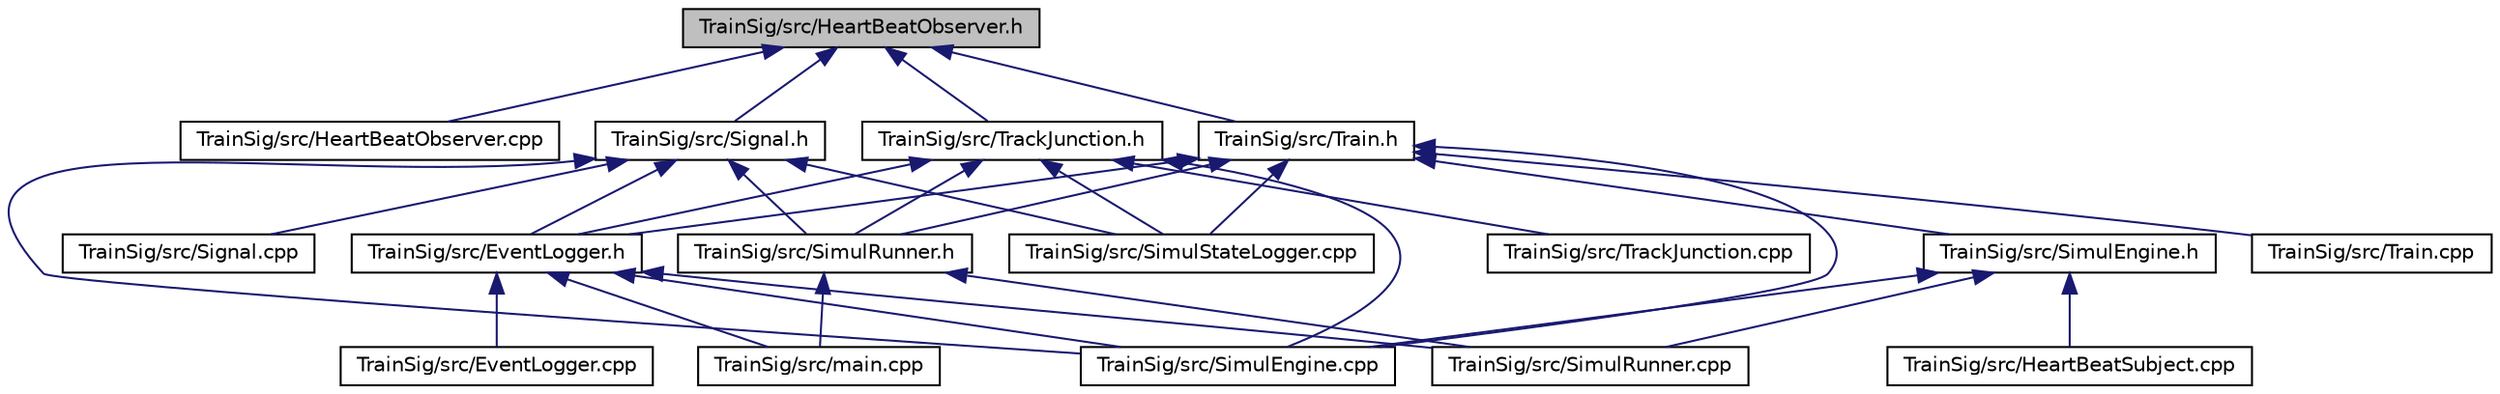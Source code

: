 digraph "TrainSig/src/HeartBeatObserver.h"
{
 // LATEX_PDF_SIZE
  edge [fontname="Helvetica",fontsize="10",labelfontname="Helvetica",labelfontsize="10"];
  node [fontname="Helvetica",fontsize="10",shape=record];
  Node1 [label="TrainSig/src/HeartBeatObserver.h",height=0.2,width=0.4,color="black", fillcolor="grey75", style="filled", fontcolor="black",tooltip="HeartBeatObserver interface definition."];
  Node1 -> Node2 [dir="back",color="midnightblue",fontsize="10",style="solid",fontname="Helvetica"];
  Node2 [label="TrainSig/src/HeartBeatObserver.cpp",height=0.2,width=0.4,color="black", fillcolor="white", style="filled",URL="$_heart_beat_observer_8cpp.html",tooltip="HeartBeatObserver interface definition."];
  Node1 -> Node3 [dir="back",color="midnightblue",fontsize="10",style="solid",fontname="Helvetica"];
  Node3 [label="TrainSig/src/Signal.h",height=0.2,width=0.4,color="black", fillcolor="white", style="filled",URL="$_signal_8h.html",tooltip="Signal class declaration."];
  Node3 -> Node4 [dir="back",color="midnightblue",fontsize="10",style="solid",fontname="Helvetica"];
  Node4 [label="TrainSig/src/EventLogger.h",height=0.2,width=0.4,color="black", fillcolor="white", style="filled",URL="$_event_logger_8h.html",tooltip="Event logger class declaration."];
  Node4 -> Node5 [dir="back",color="midnightblue",fontsize="10",style="solid",fontname="Helvetica"];
  Node5 [label="TrainSig/src/EventLogger.cpp",height=0.2,width=0.4,color="black", fillcolor="white", style="filled",URL="$_event_logger_8cpp.html",tooltip="Event logger class definition."];
  Node4 -> Node6 [dir="back",color="midnightblue",fontsize="10",style="solid",fontname="Helvetica"];
  Node6 [label="TrainSig/src/main.cpp",height=0.2,width=0.4,color="black", fillcolor="white", style="filled",URL="$main_8cpp.html",tooltip="program's entry point"];
  Node4 -> Node7 [dir="back",color="midnightblue",fontsize="10",style="solid",fontname="Helvetica"];
  Node7 [label="TrainSig/src/SimulEngine.cpp",height=0.2,width=0.4,color="black", fillcolor="white", style="filled",URL="$_simul_engine_8cpp.html",tooltip="SimulEngine class definition - Simulation logic implementation."];
  Node4 -> Node8 [dir="back",color="midnightblue",fontsize="10",style="solid",fontname="Helvetica"];
  Node8 [label="TrainSig/src/SimulRunner.cpp",height=0.2,width=0.4,color="black", fillcolor="white", style="filled",URL="$_simul_runner_8cpp.html",tooltip="Simulation Runner class definition."];
  Node3 -> Node9 [dir="back",color="midnightblue",fontsize="10",style="solid",fontname="Helvetica"];
  Node9 [label="TrainSig/src/Signal.cpp",height=0.2,width=0.4,color="black", fillcolor="white", style="filled",URL="$_signal_8cpp.html",tooltip="Signal class definition."];
  Node3 -> Node7 [dir="back",color="midnightblue",fontsize="10",style="solid",fontname="Helvetica"];
  Node3 -> Node10 [dir="back",color="midnightblue",fontsize="10",style="solid",fontname="Helvetica"];
  Node10 [label="TrainSig/src/SimulRunner.h",height=0.2,width=0.4,color="black", fillcolor="white", style="filled",URL="$_simul_runner_8h.html",tooltip="Simulation Runner class declaration."];
  Node10 -> Node6 [dir="back",color="midnightblue",fontsize="10",style="solid",fontname="Helvetica"];
  Node10 -> Node8 [dir="back",color="midnightblue",fontsize="10",style="solid",fontname="Helvetica"];
  Node3 -> Node11 [dir="back",color="midnightblue",fontsize="10",style="solid",fontname="Helvetica"];
  Node11 [label="TrainSig/src/SimulStateLogger.cpp",height=0.2,width=0.4,color="black", fillcolor="white", style="filled",URL="$_simul_state_logger_8cpp.html",tooltip="Simulation State Logger class definition."];
  Node1 -> Node12 [dir="back",color="midnightblue",fontsize="10",style="solid",fontname="Helvetica"];
  Node12 [label="TrainSig/src/TrackJunction.h",height=0.2,width=0.4,color="black", fillcolor="white", style="filled",URL="$_track_junction_8h.html",tooltip="Track Junction class declaration."];
  Node12 -> Node4 [dir="back",color="midnightblue",fontsize="10",style="solid",fontname="Helvetica"];
  Node12 -> Node7 [dir="back",color="midnightblue",fontsize="10",style="solid",fontname="Helvetica"];
  Node12 -> Node10 [dir="back",color="midnightblue",fontsize="10",style="solid",fontname="Helvetica"];
  Node12 -> Node11 [dir="back",color="midnightblue",fontsize="10",style="solid",fontname="Helvetica"];
  Node12 -> Node13 [dir="back",color="midnightblue",fontsize="10",style="solid",fontname="Helvetica"];
  Node13 [label="TrainSig/src/TrackJunction.cpp",height=0.2,width=0.4,color="black", fillcolor="white", style="filled",URL="$_track_junction_8cpp.html",tooltip="Track Junction class definition."];
  Node1 -> Node14 [dir="back",color="midnightblue",fontsize="10",style="solid",fontname="Helvetica"];
  Node14 [label="TrainSig/src/Train.h",height=0.2,width=0.4,color="black", fillcolor="white", style="filled",URL="$_train_8h.html",tooltip="Train class declaration."];
  Node14 -> Node4 [dir="back",color="midnightblue",fontsize="10",style="solid",fontname="Helvetica"];
  Node14 -> Node7 [dir="back",color="midnightblue",fontsize="10",style="solid",fontname="Helvetica"];
  Node14 -> Node15 [dir="back",color="midnightblue",fontsize="10",style="solid",fontname="Helvetica"];
  Node15 [label="TrainSig/src/SimulEngine.h",height=0.2,width=0.4,color="black", fillcolor="white", style="filled",URL="$_simul_engine_8h.html",tooltip="SimulEngine class declaration."];
  Node15 -> Node16 [dir="back",color="midnightblue",fontsize="10",style="solid",fontname="Helvetica"];
  Node16 [label="TrainSig/src/HeartBeatSubject.cpp",height=0.2,width=0.4,color="black", fillcolor="white", style="filled",URL="$_heart_beat_subject_8cpp.html",tooltip="HeartBeatObserver class definition."];
  Node15 -> Node7 [dir="back",color="midnightblue",fontsize="10",style="solid",fontname="Helvetica"];
  Node15 -> Node8 [dir="back",color="midnightblue",fontsize="10",style="solid",fontname="Helvetica"];
  Node14 -> Node10 [dir="back",color="midnightblue",fontsize="10",style="solid",fontname="Helvetica"];
  Node14 -> Node11 [dir="back",color="midnightblue",fontsize="10",style="solid",fontname="Helvetica"];
  Node14 -> Node17 [dir="back",color="midnightblue",fontsize="10",style="solid",fontname="Helvetica"];
  Node17 [label="TrainSig/src/Train.cpp",height=0.2,width=0.4,color="black", fillcolor="white", style="filled",URL="$_train_8cpp.html",tooltip="Train class definition."];
}
